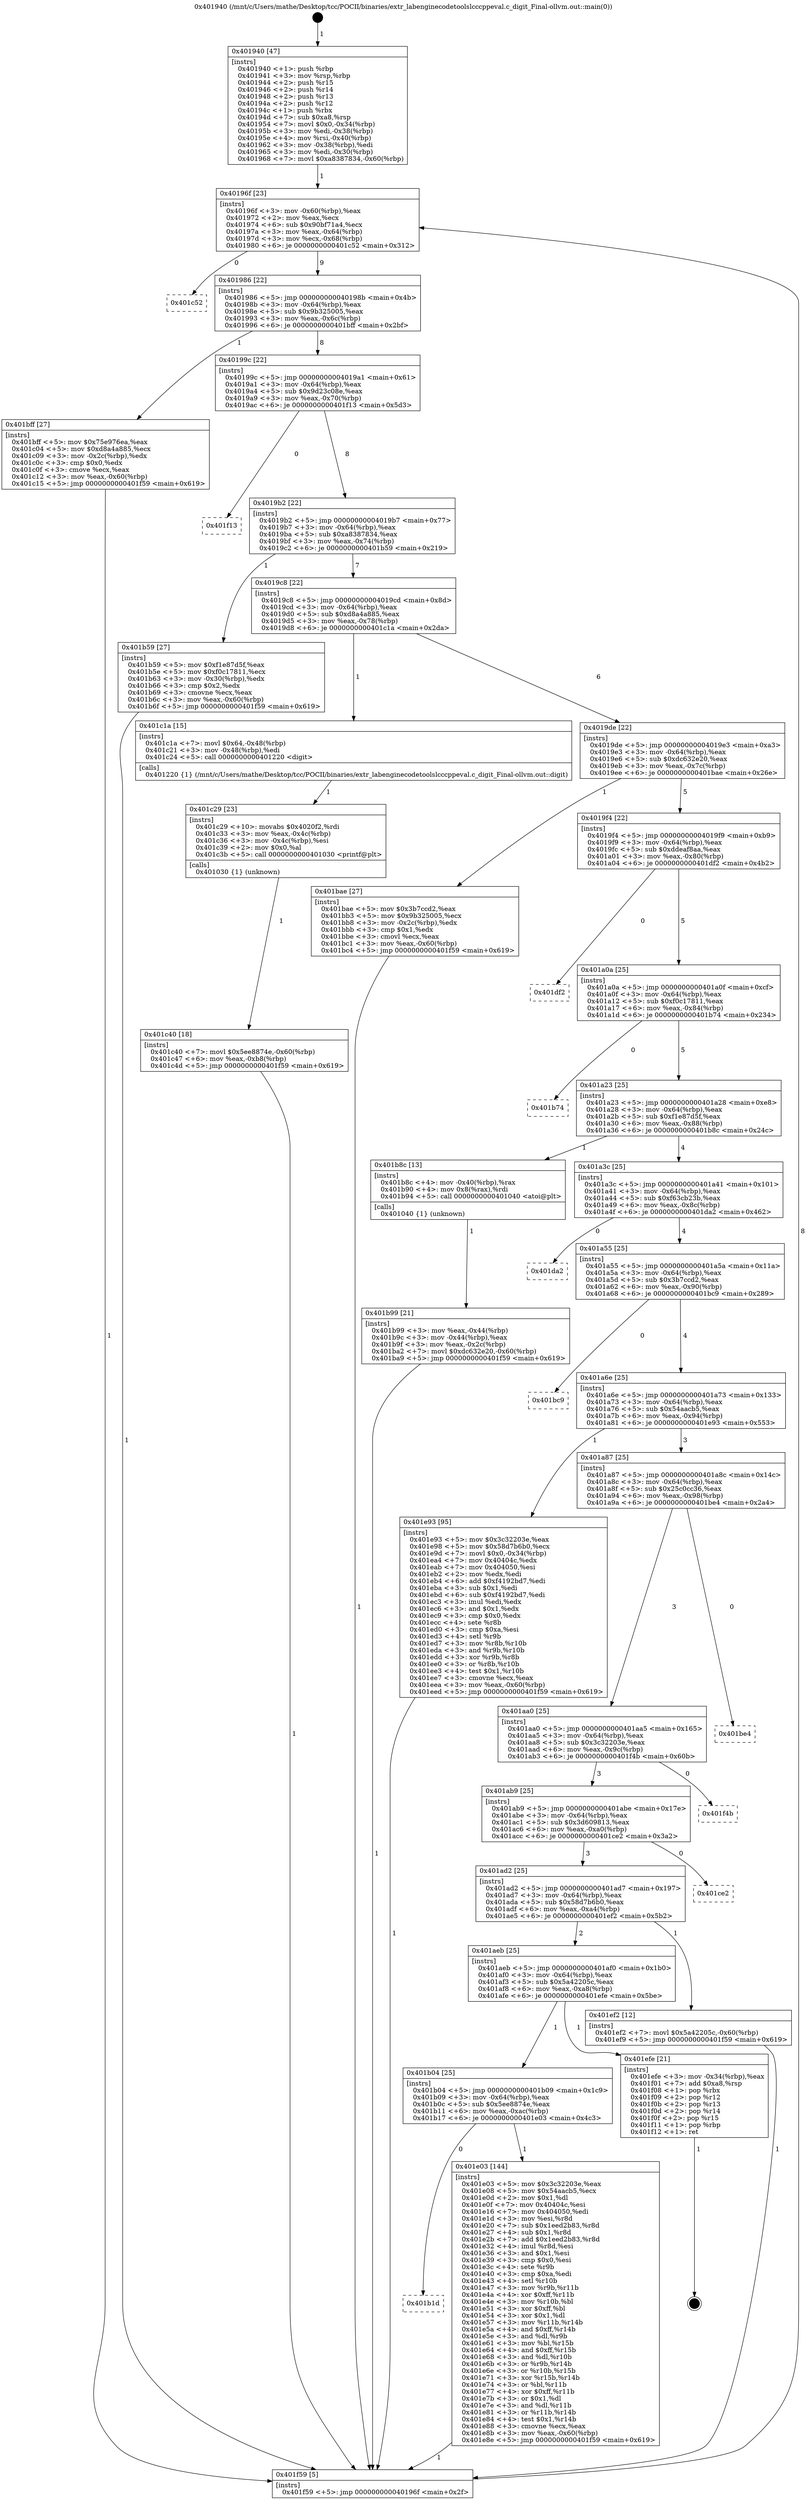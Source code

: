 digraph "0x401940" {
  label = "0x401940 (/mnt/c/Users/mathe/Desktop/tcc/POCII/binaries/extr_labenginecodetoolslcccppeval.c_digit_Final-ollvm.out::main(0))"
  labelloc = "t"
  node[shape=record]

  Entry [label="",width=0.3,height=0.3,shape=circle,fillcolor=black,style=filled]
  "0x40196f" [label="{
     0x40196f [23]\l
     | [instrs]\l
     &nbsp;&nbsp;0x40196f \<+3\>: mov -0x60(%rbp),%eax\l
     &nbsp;&nbsp;0x401972 \<+2\>: mov %eax,%ecx\l
     &nbsp;&nbsp;0x401974 \<+6\>: sub $0x90bf71a4,%ecx\l
     &nbsp;&nbsp;0x40197a \<+3\>: mov %eax,-0x64(%rbp)\l
     &nbsp;&nbsp;0x40197d \<+3\>: mov %ecx,-0x68(%rbp)\l
     &nbsp;&nbsp;0x401980 \<+6\>: je 0000000000401c52 \<main+0x312\>\l
  }"]
  "0x401c52" [label="{
     0x401c52\l
  }", style=dashed]
  "0x401986" [label="{
     0x401986 [22]\l
     | [instrs]\l
     &nbsp;&nbsp;0x401986 \<+5\>: jmp 000000000040198b \<main+0x4b\>\l
     &nbsp;&nbsp;0x40198b \<+3\>: mov -0x64(%rbp),%eax\l
     &nbsp;&nbsp;0x40198e \<+5\>: sub $0x9b325005,%eax\l
     &nbsp;&nbsp;0x401993 \<+3\>: mov %eax,-0x6c(%rbp)\l
     &nbsp;&nbsp;0x401996 \<+6\>: je 0000000000401bff \<main+0x2bf\>\l
  }"]
  Exit [label="",width=0.3,height=0.3,shape=circle,fillcolor=black,style=filled,peripheries=2]
  "0x401bff" [label="{
     0x401bff [27]\l
     | [instrs]\l
     &nbsp;&nbsp;0x401bff \<+5\>: mov $0x75e976ea,%eax\l
     &nbsp;&nbsp;0x401c04 \<+5\>: mov $0xd8a4a885,%ecx\l
     &nbsp;&nbsp;0x401c09 \<+3\>: mov -0x2c(%rbp),%edx\l
     &nbsp;&nbsp;0x401c0c \<+3\>: cmp $0x0,%edx\l
     &nbsp;&nbsp;0x401c0f \<+3\>: cmove %ecx,%eax\l
     &nbsp;&nbsp;0x401c12 \<+3\>: mov %eax,-0x60(%rbp)\l
     &nbsp;&nbsp;0x401c15 \<+5\>: jmp 0000000000401f59 \<main+0x619\>\l
  }"]
  "0x40199c" [label="{
     0x40199c [22]\l
     | [instrs]\l
     &nbsp;&nbsp;0x40199c \<+5\>: jmp 00000000004019a1 \<main+0x61\>\l
     &nbsp;&nbsp;0x4019a1 \<+3\>: mov -0x64(%rbp),%eax\l
     &nbsp;&nbsp;0x4019a4 \<+5\>: sub $0x9d23c08e,%eax\l
     &nbsp;&nbsp;0x4019a9 \<+3\>: mov %eax,-0x70(%rbp)\l
     &nbsp;&nbsp;0x4019ac \<+6\>: je 0000000000401f13 \<main+0x5d3\>\l
  }"]
  "0x401b1d" [label="{
     0x401b1d\l
  }", style=dashed]
  "0x401f13" [label="{
     0x401f13\l
  }", style=dashed]
  "0x4019b2" [label="{
     0x4019b2 [22]\l
     | [instrs]\l
     &nbsp;&nbsp;0x4019b2 \<+5\>: jmp 00000000004019b7 \<main+0x77\>\l
     &nbsp;&nbsp;0x4019b7 \<+3\>: mov -0x64(%rbp),%eax\l
     &nbsp;&nbsp;0x4019ba \<+5\>: sub $0xa8387834,%eax\l
     &nbsp;&nbsp;0x4019bf \<+3\>: mov %eax,-0x74(%rbp)\l
     &nbsp;&nbsp;0x4019c2 \<+6\>: je 0000000000401b59 \<main+0x219\>\l
  }"]
  "0x401e03" [label="{
     0x401e03 [144]\l
     | [instrs]\l
     &nbsp;&nbsp;0x401e03 \<+5\>: mov $0x3c32203e,%eax\l
     &nbsp;&nbsp;0x401e08 \<+5\>: mov $0x54aacb5,%ecx\l
     &nbsp;&nbsp;0x401e0d \<+2\>: mov $0x1,%dl\l
     &nbsp;&nbsp;0x401e0f \<+7\>: mov 0x40404c,%esi\l
     &nbsp;&nbsp;0x401e16 \<+7\>: mov 0x404050,%edi\l
     &nbsp;&nbsp;0x401e1d \<+3\>: mov %esi,%r8d\l
     &nbsp;&nbsp;0x401e20 \<+7\>: sub $0x1eed2b83,%r8d\l
     &nbsp;&nbsp;0x401e27 \<+4\>: sub $0x1,%r8d\l
     &nbsp;&nbsp;0x401e2b \<+7\>: add $0x1eed2b83,%r8d\l
     &nbsp;&nbsp;0x401e32 \<+4\>: imul %r8d,%esi\l
     &nbsp;&nbsp;0x401e36 \<+3\>: and $0x1,%esi\l
     &nbsp;&nbsp;0x401e39 \<+3\>: cmp $0x0,%esi\l
     &nbsp;&nbsp;0x401e3c \<+4\>: sete %r9b\l
     &nbsp;&nbsp;0x401e40 \<+3\>: cmp $0xa,%edi\l
     &nbsp;&nbsp;0x401e43 \<+4\>: setl %r10b\l
     &nbsp;&nbsp;0x401e47 \<+3\>: mov %r9b,%r11b\l
     &nbsp;&nbsp;0x401e4a \<+4\>: xor $0xff,%r11b\l
     &nbsp;&nbsp;0x401e4e \<+3\>: mov %r10b,%bl\l
     &nbsp;&nbsp;0x401e51 \<+3\>: xor $0xff,%bl\l
     &nbsp;&nbsp;0x401e54 \<+3\>: xor $0x1,%dl\l
     &nbsp;&nbsp;0x401e57 \<+3\>: mov %r11b,%r14b\l
     &nbsp;&nbsp;0x401e5a \<+4\>: and $0xff,%r14b\l
     &nbsp;&nbsp;0x401e5e \<+3\>: and %dl,%r9b\l
     &nbsp;&nbsp;0x401e61 \<+3\>: mov %bl,%r15b\l
     &nbsp;&nbsp;0x401e64 \<+4\>: and $0xff,%r15b\l
     &nbsp;&nbsp;0x401e68 \<+3\>: and %dl,%r10b\l
     &nbsp;&nbsp;0x401e6b \<+3\>: or %r9b,%r14b\l
     &nbsp;&nbsp;0x401e6e \<+3\>: or %r10b,%r15b\l
     &nbsp;&nbsp;0x401e71 \<+3\>: xor %r15b,%r14b\l
     &nbsp;&nbsp;0x401e74 \<+3\>: or %bl,%r11b\l
     &nbsp;&nbsp;0x401e77 \<+4\>: xor $0xff,%r11b\l
     &nbsp;&nbsp;0x401e7b \<+3\>: or $0x1,%dl\l
     &nbsp;&nbsp;0x401e7e \<+3\>: and %dl,%r11b\l
     &nbsp;&nbsp;0x401e81 \<+3\>: or %r11b,%r14b\l
     &nbsp;&nbsp;0x401e84 \<+4\>: test $0x1,%r14b\l
     &nbsp;&nbsp;0x401e88 \<+3\>: cmovne %ecx,%eax\l
     &nbsp;&nbsp;0x401e8b \<+3\>: mov %eax,-0x60(%rbp)\l
     &nbsp;&nbsp;0x401e8e \<+5\>: jmp 0000000000401f59 \<main+0x619\>\l
  }"]
  "0x401b59" [label="{
     0x401b59 [27]\l
     | [instrs]\l
     &nbsp;&nbsp;0x401b59 \<+5\>: mov $0xf1e87d5f,%eax\l
     &nbsp;&nbsp;0x401b5e \<+5\>: mov $0xf0c17811,%ecx\l
     &nbsp;&nbsp;0x401b63 \<+3\>: mov -0x30(%rbp),%edx\l
     &nbsp;&nbsp;0x401b66 \<+3\>: cmp $0x2,%edx\l
     &nbsp;&nbsp;0x401b69 \<+3\>: cmovne %ecx,%eax\l
     &nbsp;&nbsp;0x401b6c \<+3\>: mov %eax,-0x60(%rbp)\l
     &nbsp;&nbsp;0x401b6f \<+5\>: jmp 0000000000401f59 \<main+0x619\>\l
  }"]
  "0x4019c8" [label="{
     0x4019c8 [22]\l
     | [instrs]\l
     &nbsp;&nbsp;0x4019c8 \<+5\>: jmp 00000000004019cd \<main+0x8d\>\l
     &nbsp;&nbsp;0x4019cd \<+3\>: mov -0x64(%rbp),%eax\l
     &nbsp;&nbsp;0x4019d0 \<+5\>: sub $0xd8a4a885,%eax\l
     &nbsp;&nbsp;0x4019d5 \<+3\>: mov %eax,-0x78(%rbp)\l
     &nbsp;&nbsp;0x4019d8 \<+6\>: je 0000000000401c1a \<main+0x2da\>\l
  }"]
  "0x401f59" [label="{
     0x401f59 [5]\l
     | [instrs]\l
     &nbsp;&nbsp;0x401f59 \<+5\>: jmp 000000000040196f \<main+0x2f\>\l
  }"]
  "0x401940" [label="{
     0x401940 [47]\l
     | [instrs]\l
     &nbsp;&nbsp;0x401940 \<+1\>: push %rbp\l
     &nbsp;&nbsp;0x401941 \<+3\>: mov %rsp,%rbp\l
     &nbsp;&nbsp;0x401944 \<+2\>: push %r15\l
     &nbsp;&nbsp;0x401946 \<+2\>: push %r14\l
     &nbsp;&nbsp;0x401948 \<+2\>: push %r13\l
     &nbsp;&nbsp;0x40194a \<+2\>: push %r12\l
     &nbsp;&nbsp;0x40194c \<+1\>: push %rbx\l
     &nbsp;&nbsp;0x40194d \<+7\>: sub $0xa8,%rsp\l
     &nbsp;&nbsp;0x401954 \<+7\>: movl $0x0,-0x34(%rbp)\l
     &nbsp;&nbsp;0x40195b \<+3\>: mov %edi,-0x38(%rbp)\l
     &nbsp;&nbsp;0x40195e \<+4\>: mov %rsi,-0x40(%rbp)\l
     &nbsp;&nbsp;0x401962 \<+3\>: mov -0x38(%rbp),%edi\l
     &nbsp;&nbsp;0x401965 \<+3\>: mov %edi,-0x30(%rbp)\l
     &nbsp;&nbsp;0x401968 \<+7\>: movl $0xa8387834,-0x60(%rbp)\l
  }"]
  "0x401b04" [label="{
     0x401b04 [25]\l
     | [instrs]\l
     &nbsp;&nbsp;0x401b04 \<+5\>: jmp 0000000000401b09 \<main+0x1c9\>\l
     &nbsp;&nbsp;0x401b09 \<+3\>: mov -0x64(%rbp),%eax\l
     &nbsp;&nbsp;0x401b0c \<+5\>: sub $0x5ee8874e,%eax\l
     &nbsp;&nbsp;0x401b11 \<+6\>: mov %eax,-0xac(%rbp)\l
     &nbsp;&nbsp;0x401b17 \<+6\>: je 0000000000401e03 \<main+0x4c3\>\l
  }"]
  "0x401c1a" [label="{
     0x401c1a [15]\l
     | [instrs]\l
     &nbsp;&nbsp;0x401c1a \<+7\>: movl $0x64,-0x48(%rbp)\l
     &nbsp;&nbsp;0x401c21 \<+3\>: mov -0x48(%rbp),%edi\l
     &nbsp;&nbsp;0x401c24 \<+5\>: call 0000000000401220 \<digit\>\l
     | [calls]\l
     &nbsp;&nbsp;0x401220 \{1\} (/mnt/c/Users/mathe/Desktop/tcc/POCII/binaries/extr_labenginecodetoolslcccppeval.c_digit_Final-ollvm.out::digit)\l
  }"]
  "0x4019de" [label="{
     0x4019de [22]\l
     | [instrs]\l
     &nbsp;&nbsp;0x4019de \<+5\>: jmp 00000000004019e3 \<main+0xa3\>\l
     &nbsp;&nbsp;0x4019e3 \<+3\>: mov -0x64(%rbp),%eax\l
     &nbsp;&nbsp;0x4019e6 \<+5\>: sub $0xdc632e20,%eax\l
     &nbsp;&nbsp;0x4019eb \<+3\>: mov %eax,-0x7c(%rbp)\l
     &nbsp;&nbsp;0x4019ee \<+6\>: je 0000000000401bae \<main+0x26e\>\l
  }"]
  "0x401efe" [label="{
     0x401efe [21]\l
     | [instrs]\l
     &nbsp;&nbsp;0x401efe \<+3\>: mov -0x34(%rbp),%eax\l
     &nbsp;&nbsp;0x401f01 \<+7\>: add $0xa8,%rsp\l
     &nbsp;&nbsp;0x401f08 \<+1\>: pop %rbx\l
     &nbsp;&nbsp;0x401f09 \<+2\>: pop %r12\l
     &nbsp;&nbsp;0x401f0b \<+2\>: pop %r13\l
     &nbsp;&nbsp;0x401f0d \<+2\>: pop %r14\l
     &nbsp;&nbsp;0x401f0f \<+2\>: pop %r15\l
     &nbsp;&nbsp;0x401f11 \<+1\>: pop %rbp\l
     &nbsp;&nbsp;0x401f12 \<+1\>: ret\l
  }"]
  "0x401bae" [label="{
     0x401bae [27]\l
     | [instrs]\l
     &nbsp;&nbsp;0x401bae \<+5\>: mov $0x3b7ccd2,%eax\l
     &nbsp;&nbsp;0x401bb3 \<+5\>: mov $0x9b325005,%ecx\l
     &nbsp;&nbsp;0x401bb8 \<+3\>: mov -0x2c(%rbp),%edx\l
     &nbsp;&nbsp;0x401bbb \<+3\>: cmp $0x1,%edx\l
     &nbsp;&nbsp;0x401bbe \<+3\>: cmovl %ecx,%eax\l
     &nbsp;&nbsp;0x401bc1 \<+3\>: mov %eax,-0x60(%rbp)\l
     &nbsp;&nbsp;0x401bc4 \<+5\>: jmp 0000000000401f59 \<main+0x619\>\l
  }"]
  "0x4019f4" [label="{
     0x4019f4 [22]\l
     | [instrs]\l
     &nbsp;&nbsp;0x4019f4 \<+5\>: jmp 00000000004019f9 \<main+0xb9\>\l
     &nbsp;&nbsp;0x4019f9 \<+3\>: mov -0x64(%rbp),%eax\l
     &nbsp;&nbsp;0x4019fc \<+5\>: sub $0xddeaf8aa,%eax\l
     &nbsp;&nbsp;0x401a01 \<+3\>: mov %eax,-0x80(%rbp)\l
     &nbsp;&nbsp;0x401a04 \<+6\>: je 0000000000401df2 \<main+0x4b2\>\l
  }"]
  "0x401aeb" [label="{
     0x401aeb [25]\l
     | [instrs]\l
     &nbsp;&nbsp;0x401aeb \<+5\>: jmp 0000000000401af0 \<main+0x1b0\>\l
     &nbsp;&nbsp;0x401af0 \<+3\>: mov -0x64(%rbp),%eax\l
     &nbsp;&nbsp;0x401af3 \<+5\>: sub $0x5a42205c,%eax\l
     &nbsp;&nbsp;0x401af8 \<+6\>: mov %eax,-0xa8(%rbp)\l
     &nbsp;&nbsp;0x401afe \<+6\>: je 0000000000401efe \<main+0x5be\>\l
  }"]
  "0x401df2" [label="{
     0x401df2\l
  }", style=dashed]
  "0x401a0a" [label="{
     0x401a0a [25]\l
     | [instrs]\l
     &nbsp;&nbsp;0x401a0a \<+5\>: jmp 0000000000401a0f \<main+0xcf\>\l
     &nbsp;&nbsp;0x401a0f \<+3\>: mov -0x64(%rbp),%eax\l
     &nbsp;&nbsp;0x401a12 \<+5\>: sub $0xf0c17811,%eax\l
     &nbsp;&nbsp;0x401a17 \<+6\>: mov %eax,-0x84(%rbp)\l
     &nbsp;&nbsp;0x401a1d \<+6\>: je 0000000000401b74 \<main+0x234\>\l
  }"]
  "0x401ef2" [label="{
     0x401ef2 [12]\l
     | [instrs]\l
     &nbsp;&nbsp;0x401ef2 \<+7\>: movl $0x5a42205c,-0x60(%rbp)\l
     &nbsp;&nbsp;0x401ef9 \<+5\>: jmp 0000000000401f59 \<main+0x619\>\l
  }"]
  "0x401b74" [label="{
     0x401b74\l
  }", style=dashed]
  "0x401a23" [label="{
     0x401a23 [25]\l
     | [instrs]\l
     &nbsp;&nbsp;0x401a23 \<+5\>: jmp 0000000000401a28 \<main+0xe8\>\l
     &nbsp;&nbsp;0x401a28 \<+3\>: mov -0x64(%rbp),%eax\l
     &nbsp;&nbsp;0x401a2b \<+5\>: sub $0xf1e87d5f,%eax\l
     &nbsp;&nbsp;0x401a30 \<+6\>: mov %eax,-0x88(%rbp)\l
     &nbsp;&nbsp;0x401a36 \<+6\>: je 0000000000401b8c \<main+0x24c\>\l
  }"]
  "0x401ad2" [label="{
     0x401ad2 [25]\l
     | [instrs]\l
     &nbsp;&nbsp;0x401ad2 \<+5\>: jmp 0000000000401ad7 \<main+0x197\>\l
     &nbsp;&nbsp;0x401ad7 \<+3\>: mov -0x64(%rbp),%eax\l
     &nbsp;&nbsp;0x401ada \<+5\>: sub $0x58d7b6b0,%eax\l
     &nbsp;&nbsp;0x401adf \<+6\>: mov %eax,-0xa4(%rbp)\l
     &nbsp;&nbsp;0x401ae5 \<+6\>: je 0000000000401ef2 \<main+0x5b2\>\l
  }"]
  "0x401b8c" [label="{
     0x401b8c [13]\l
     | [instrs]\l
     &nbsp;&nbsp;0x401b8c \<+4\>: mov -0x40(%rbp),%rax\l
     &nbsp;&nbsp;0x401b90 \<+4\>: mov 0x8(%rax),%rdi\l
     &nbsp;&nbsp;0x401b94 \<+5\>: call 0000000000401040 \<atoi@plt\>\l
     | [calls]\l
     &nbsp;&nbsp;0x401040 \{1\} (unknown)\l
  }"]
  "0x401a3c" [label="{
     0x401a3c [25]\l
     | [instrs]\l
     &nbsp;&nbsp;0x401a3c \<+5\>: jmp 0000000000401a41 \<main+0x101\>\l
     &nbsp;&nbsp;0x401a41 \<+3\>: mov -0x64(%rbp),%eax\l
     &nbsp;&nbsp;0x401a44 \<+5\>: sub $0xf63cb23b,%eax\l
     &nbsp;&nbsp;0x401a49 \<+6\>: mov %eax,-0x8c(%rbp)\l
     &nbsp;&nbsp;0x401a4f \<+6\>: je 0000000000401da2 \<main+0x462\>\l
  }"]
  "0x401b99" [label="{
     0x401b99 [21]\l
     | [instrs]\l
     &nbsp;&nbsp;0x401b99 \<+3\>: mov %eax,-0x44(%rbp)\l
     &nbsp;&nbsp;0x401b9c \<+3\>: mov -0x44(%rbp),%eax\l
     &nbsp;&nbsp;0x401b9f \<+3\>: mov %eax,-0x2c(%rbp)\l
     &nbsp;&nbsp;0x401ba2 \<+7\>: movl $0xdc632e20,-0x60(%rbp)\l
     &nbsp;&nbsp;0x401ba9 \<+5\>: jmp 0000000000401f59 \<main+0x619\>\l
  }"]
  "0x401c29" [label="{
     0x401c29 [23]\l
     | [instrs]\l
     &nbsp;&nbsp;0x401c29 \<+10\>: movabs $0x4020f2,%rdi\l
     &nbsp;&nbsp;0x401c33 \<+3\>: mov %eax,-0x4c(%rbp)\l
     &nbsp;&nbsp;0x401c36 \<+3\>: mov -0x4c(%rbp),%esi\l
     &nbsp;&nbsp;0x401c39 \<+2\>: mov $0x0,%al\l
     &nbsp;&nbsp;0x401c3b \<+5\>: call 0000000000401030 \<printf@plt\>\l
     | [calls]\l
     &nbsp;&nbsp;0x401030 \{1\} (unknown)\l
  }"]
  "0x401c40" [label="{
     0x401c40 [18]\l
     | [instrs]\l
     &nbsp;&nbsp;0x401c40 \<+7\>: movl $0x5ee8874e,-0x60(%rbp)\l
     &nbsp;&nbsp;0x401c47 \<+6\>: mov %eax,-0xb8(%rbp)\l
     &nbsp;&nbsp;0x401c4d \<+5\>: jmp 0000000000401f59 \<main+0x619\>\l
  }"]
  "0x401ce2" [label="{
     0x401ce2\l
  }", style=dashed]
  "0x401da2" [label="{
     0x401da2\l
  }", style=dashed]
  "0x401a55" [label="{
     0x401a55 [25]\l
     | [instrs]\l
     &nbsp;&nbsp;0x401a55 \<+5\>: jmp 0000000000401a5a \<main+0x11a\>\l
     &nbsp;&nbsp;0x401a5a \<+3\>: mov -0x64(%rbp),%eax\l
     &nbsp;&nbsp;0x401a5d \<+5\>: sub $0x3b7ccd2,%eax\l
     &nbsp;&nbsp;0x401a62 \<+6\>: mov %eax,-0x90(%rbp)\l
     &nbsp;&nbsp;0x401a68 \<+6\>: je 0000000000401bc9 \<main+0x289\>\l
  }"]
  "0x401ab9" [label="{
     0x401ab9 [25]\l
     | [instrs]\l
     &nbsp;&nbsp;0x401ab9 \<+5\>: jmp 0000000000401abe \<main+0x17e\>\l
     &nbsp;&nbsp;0x401abe \<+3\>: mov -0x64(%rbp),%eax\l
     &nbsp;&nbsp;0x401ac1 \<+5\>: sub $0x3d609813,%eax\l
     &nbsp;&nbsp;0x401ac6 \<+6\>: mov %eax,-0xa0(%rbp)\l
     &nbsp;&nbsp;0x401acc \<+6\>: je 0000000000401ce2 \<main+0x3a2\>\l
  }"]
  "0x401bc9" [label="{
     0x401bc9\l
  }", style=dashed]
  "0x401a6e" [label="{
     0x401a6e [25]\l
     | [instrs]\l
     &nbsp;&nbsp;0x401a6e \<+5\>: jmp 0000000000401a73 \<main+0x133\>\l
     &nbsp;&nbsp;0x401a73 \<+3\>: mov -0x64(%rbp),%eax\l
     &nbsp;&nbsp;0x401a76 \<+5\>: sub $0x54aacb5,%eax\l
     &nbsp;&nbsp;0x401a7b \<+6\>: mov %eax,-0x94(%rbp)\l
     &nbsp;&nbsp;0x401a81 \<+6\>: je 0000000000401e93 \<main+0x553\>\l
  }"]
  "0x401f4b" [label="{
     0x401f4b\l
  }", style=dashed]
  "0x401e93" [label="{
     0x401e93 [95]\l
     | [instrs]\l
     &nbsp;&nbsp;0x401e93 \<+5\>: mov $0x3c32203e,%eax\l
     &nbsp;&nbsp;0x401e98 \<+5\>: mov $0x58d7b6b0,%ecx\l
     &nbsp;&nbsp;0x401e9d \<+7\>: movl $0x0,-0x34(%rbp)\l
     &nbsp;&nbsp;0x401ea4 \<+7\>: mov 0x40404c,%edx\l
     &nbsp;&nbsp;0x401eab \<+7\>: mov 0x404050,%esi\l
     &nbsp;&nbsp;0x401eb2 \<+2\>: mov %edx,%edi\l
     &nbsp;&nbsp;0x401eb4 \<+6\>: add $0xf4192bd7,%edi\l
     &nbsp;&nbsp;0x401eba \<+3\>: sub $0x1,%edi\l
     &nbsp;&nbsp;0x401ebd \<+6\>: sub $0xf4192bd7,%edi\l
     &nbsp;&nbsp;0x401ec3 \<+3\>: imul %edi,%edx\l
     &nbsp;&nbsp;0x401ec6 \<+3\>: and $0x1,%edx\l
     &nbsp;&nbsp;0x401ec9 \<+3\>: cmp $0x0,%edx\l
     &nbsp;&nbsp;0x401ecc \<+4\>: sete %r8b\l
     &nbsp;&nbsp;0x401ed0 \<+3\>: cmp $0xa,%esi\l
     &nbsp;&nbsp;0x401ed3 \<+4\>: setl %r9b\l
     &nbsp;&nbsp;0x401ed7 \<+3\>: mov %r8b,%r10b\l
     &nbsp;&nbsp;0x401eda \<+3\>: and %r9b,%r10b\l
     &nbsp;&nbsp;0x401edd \<+3\>: xor %r9b,%r8b\l
     &nbsp;&nbsp;0x401ee0 \<+3\>: or %r8b,%r10b\l
     &nbsp;&nbsp;0x401ee3 \<+4\>: test $0x1,%r10b\l
     &nbsp;&nbsp;0x401ee7 \<+3\>: cmovne %ecx,%eax\l
     &nbsp;&nbsp;0x401eea \<+3\>: mov %eax,-0x60(%rbp)\l
     &nbsp;&nbsp;0x401eed \<+5\>: jmp 0000000000401f59 \<main+0x619\>\l
  }"]
  "0x401a87" [label="{
     0x401a87 [25]\l
     | [instrs]\l
     &nbsp;&nbsp;0x401a87 \<+5\>: jmp 0000000000401a8c \<main+0x14c\>\l
     &nbsp;&nbsp;0x401a8c \<+3\>: mov -0x64(%rbp),%eax\l
     &nbsp;&nbsp;0x401a8f \<+5\>: sub $0x25c0cc36,%eax\l
     &nbsp;&nbsp;0x401a94 \<+6\>: mov %eax,-0x98(%rbp)\l
     &nbsp;&nbsp;0x401a9a \<+6\>: je 0000000000401be4 \<main+0x2a4\>\l
  }"]
  "0x401aa0" [label="{
     0x401aa0 [25]\l
     | [instrs]\l
     &nbsp;&nbsp;0x401aa0 \<+5\>: jmp 0000000000401aa5 \<main+0x165\>\l
     &nbsp;&nbsp;0x401aa5 \<+3\>: mov -0x64(%rbp),%eax\l
     &nbsp;&nbsp;0x401aa8 \<+5\>: sub $0x3c32203e,%eax\l
     &nbsp;&nbsp;0x401aad \<+6\>: mov %eax,-0x9c(%rbp)\l
     &nbsp;&nbsp;0x401ab3 \<+6\>: je 0000000000401f4b \<main+0x60b\>\l
  }"]
  "0x401be4" [label="{
     0x401be4\l
  }", style=dashed]
  Entry -> "0x401940" [label=" 1"]
  "0x40196f" -> "0x401c52" [label=" 0"]
  "0x40196f" -> "0x401986" [label=" 9"]
  "0x401efe" -> Exit [label=" 1"]
  "0x401986" -> "0x401bff" [label=" 1"]
  "0x401986" -> "0x40199c" [label=" 8"]
  "0x401ef2" -> "0x401f59" [label=" 1"]
  "0x40199c" -> "0x401f13" [label=" 0"]
  "0x40199c" -> "0x4019b2" [label=" 8"]
  "0x401e93" -> "0x401f59" [label=" 1"]
  "0x4019b2" -> "0x401b59" [label=" 1"]
  "0x4019b2" -> "0x4019c8" [label=" 7"]
  "0x401b59" -> "0x401f59" [label=" 1"]
  "0x401940" -> "0x40196f" [label=" 1"]
  "0x401f59" -> "0x40196f" [label=" 8"]
  "0x401e03" -> "0x401f59" [label=" 1"]
  "0x4019c8" -> "0x401c1a" [label=" 1"]
  "0x4019c8" -> "0x4019de" [label=" 6"]
  "0x401b04" -> "0x401e03" [label=" 1"]
  "0x4019de" -> "0x401bae" [label=" 1"]
  "0x4019de" -> "0x4019f4" [label=" 5"]
  "0x401b04" -> "0x401b1d" [label=" 0"]
  "0x4019f4" -> "0x401df2" [label=" 0"]
  "0x4019f4" -> "0x401a0a" [label=" 5"]
  "0x401aeb" -> "0x401efe" [label=" 1"]
  "0x401a0a" -> "0x401b74" [label=" 0"]
  "0x401a0a" -> "0x401a23" [label=" 5"]
  "0x401aeb" -> "0x401b04" [label=" 1"]
  "0x401a23" -> "0x401b8c" [label=" 1"]
  "0x401a23" -> "0x401a3c" [label=" 4"]
  "0x401b8c" -> "0x401b99" [label=" 1"]
  "0x401b99" -> "0x401f59" [label=" 1"]
  "0x401bae" -> "0x401f59" [label=" 1"]
  "0x401bff" -> "0x401f59" [label=" 1"]
  "0x401c1a" -> "0x401c29" [label=" 1"]
  "0x401c29" -> "0x401c40" [label=" 1"]
  "0x401c40" -> "0x401f59" [label=" 1"]
  "0x401ad2" -> "0x401ef2" [label=" 1"]
  "0x401a3c" -> "0x401da2" [label=" 0"]
  "0x401a3c" -> "0x401a55" [label=" 4"]
  "0x401ad2" -> "0x401aeb" [label=" 2"]
  "0x401a55" -> "0x401bc9" [label=" 0"]
  "0x401a55" -> "0x401a6e" [label=" 4"]
  "0x401ab9" -> "0x401ce2" [label=" 0"]
  "0x401a6e" -> "0x401e93" [label=" 1"]
  "0x401a6e" -> "0x401a87" [label=" 3"]
  "0x401ab9" -> "0x401ad2" [label=" 3"]
  "0x401a87" -> "0x401be4" [label=" 0"]
  "0x401a87" -> "0x401aa0" [label=" 3"]
  "0x401aa0" -> "0x401ab9" [label=" 3"]
  "0x401aa0" -> "0x401f4b" [label=" 0"]
}
